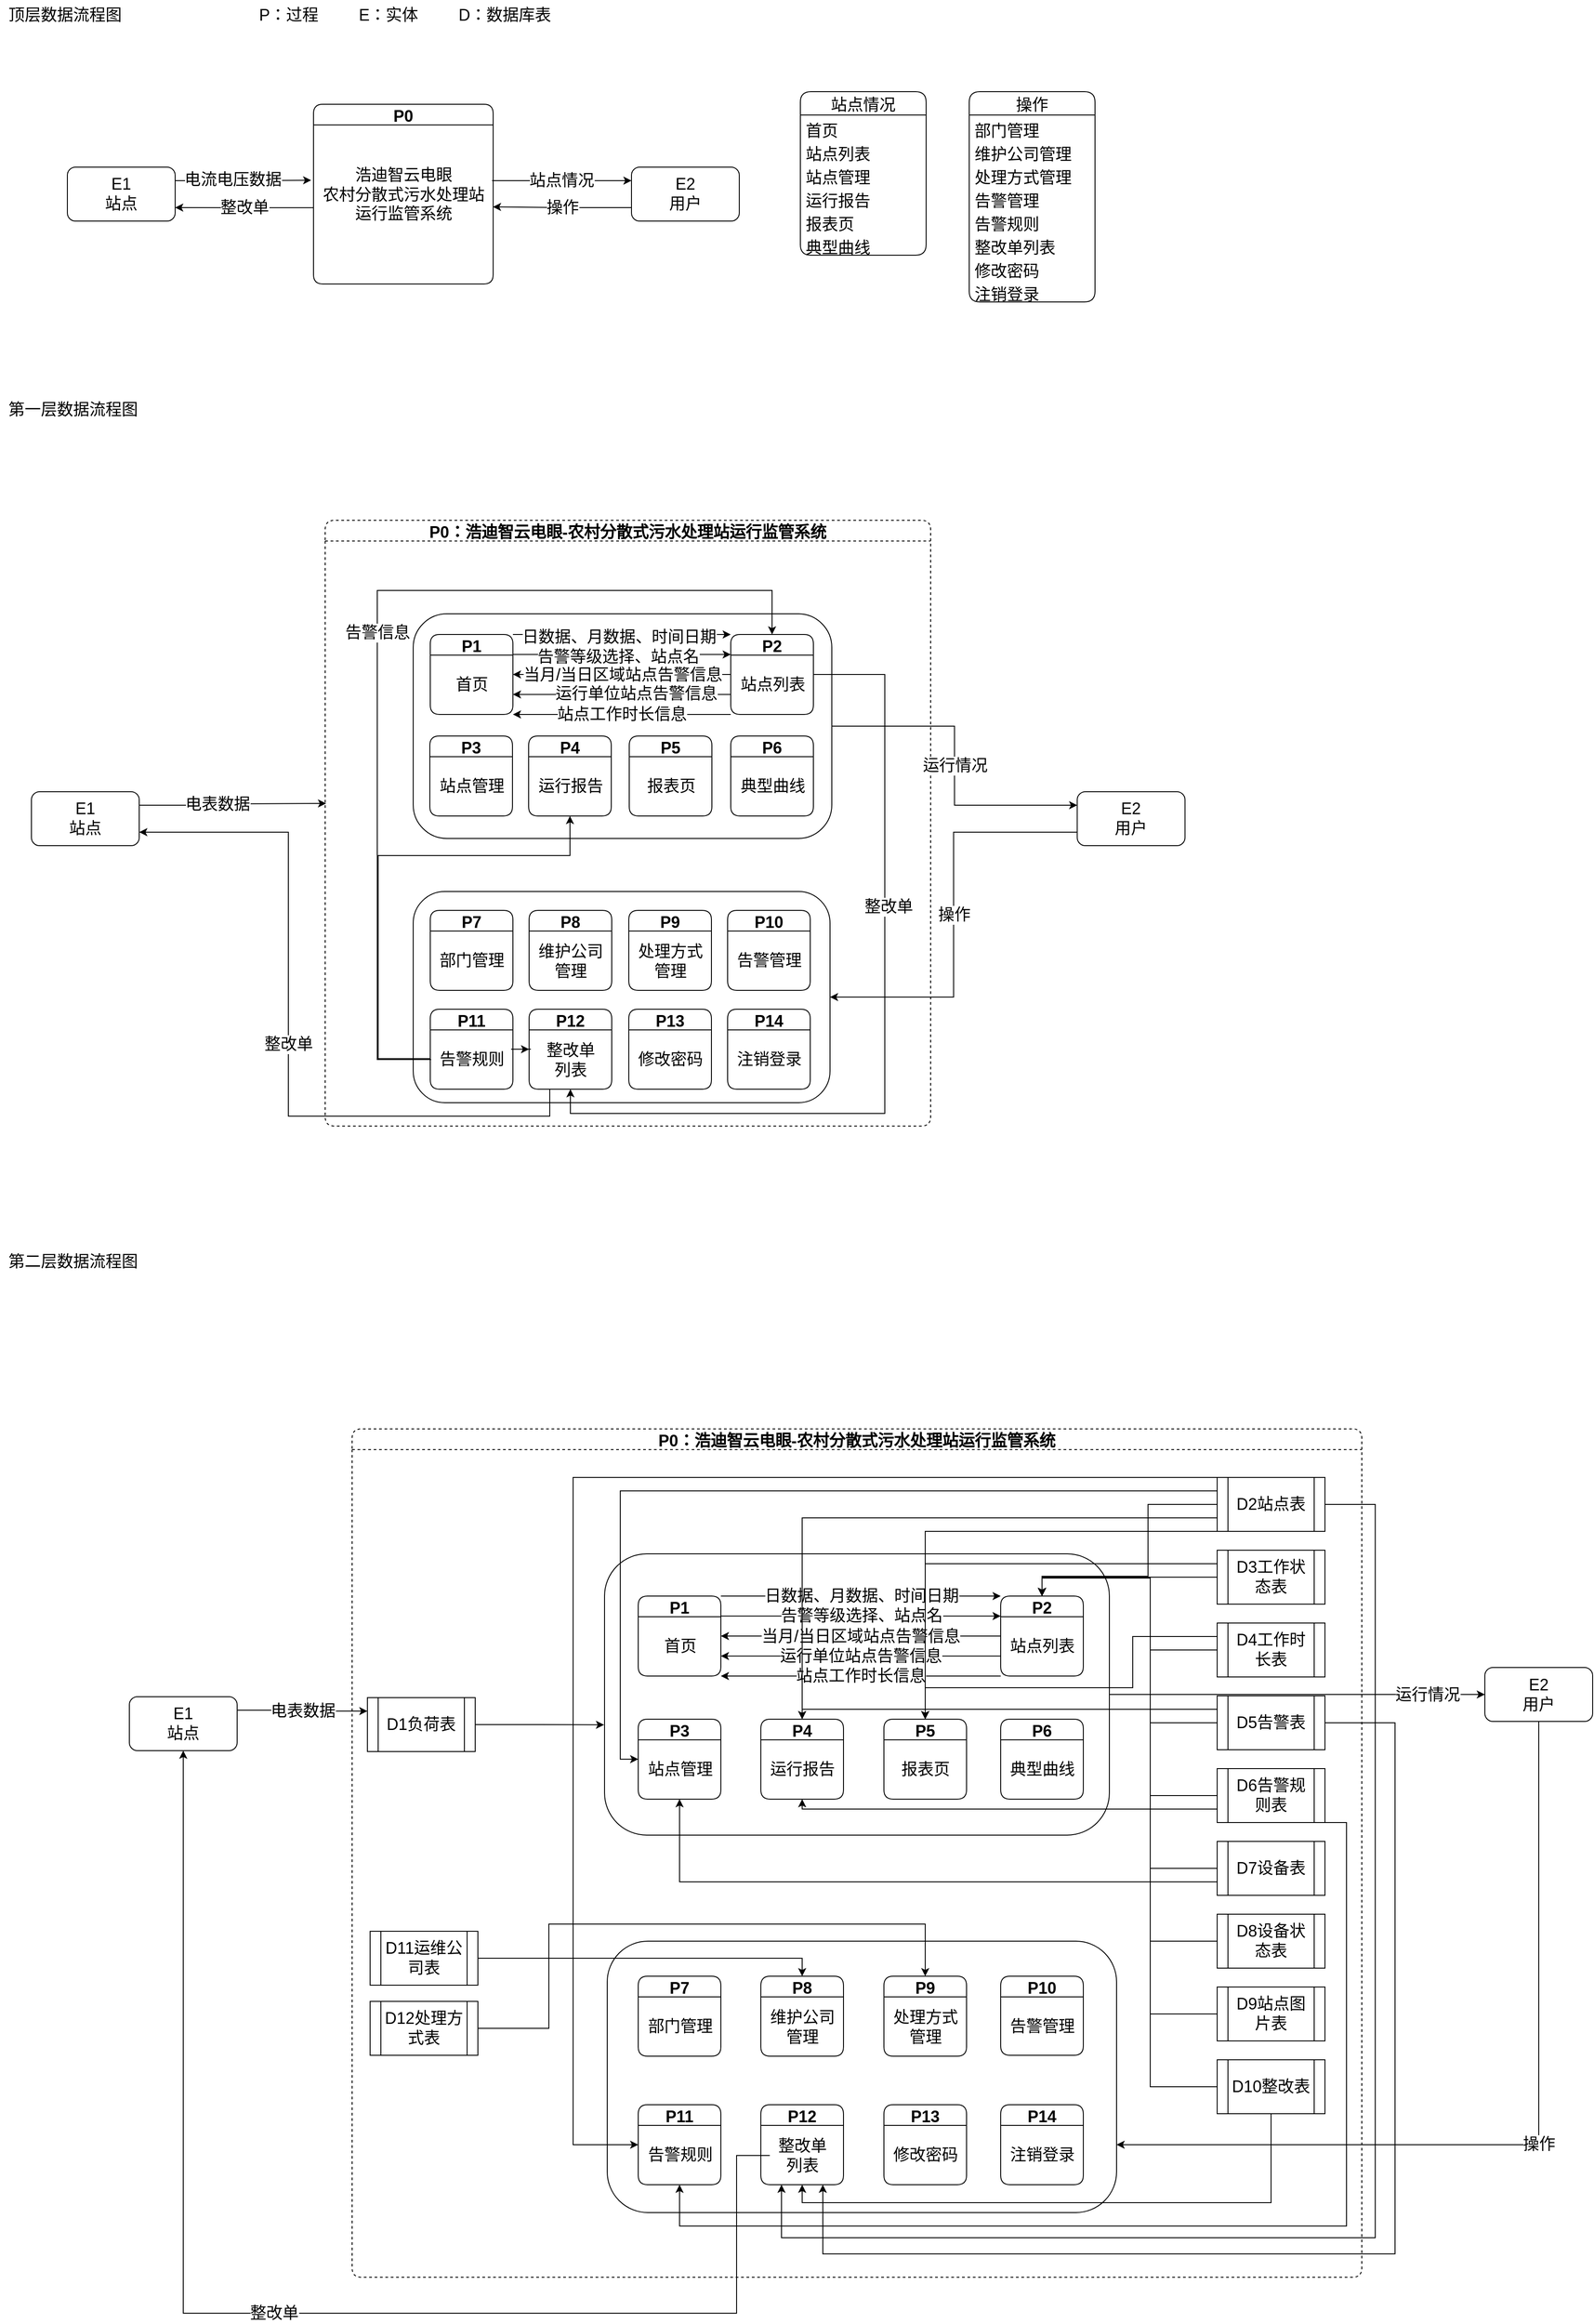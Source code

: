 <mxfile version="20.2.3" type="github">
  <diagram id="C5RBs43oDa-KdzZeNtuy" name="Page-1">
    <mxGraphModel dx="1483" dy="781" grid="0" gridSize="10" guides="1" tooltips="1" connect="1" arrows="1" fold="1" page="1" pageScale="1" pageWidth="2000" pageHeight="5000" math="0" shadow="0">
      <root>
        <mxCell id="WIyWlLk6GJQsqaUBKTNV-0" />
        <mxCell id="WIyWlLk6GJQsqaUBKTNV-1" parent="WIyWlLk6GJQsqaUBKTNV-0" />
        <mxCell id="upHRH9MZS9IvL0bXbEIO-0" value="&lt;font style=&quot;font-size: 18px;&quot;&gt;顶层数据流程图&lt;/font&gt;" style="text;html=1;align=center;verticalAlign=middle;resizable=0;points=[];autosize=1;strokeColor=none;fillColor=none;" parent="WIyWlLk6GJQsqaUBKTNV-1" vertex="1">
          <mxGeometry x="41" y="59" width="144" height="34" as="geometry" />
        </mxCell>
        <mxCell id="upHRH9MZS9IvL0bXbEIO-1" value="P0" style="swimlane;fontSize=18;rounded=1;sketch=0;shadow=0;glass=0;" parent="WIyWlLk6GJQsqaUBKTNV-1" vertex="1">
          <mxGeometry x="390" y="175" width="200" height="200" as="geometry" />
        </mxCell>
        <mxCell id="upHRH9MZS9IvL0bXbEIO-3" value="浩迪智云电眼&lt;br&gt;农村分散式污水处理站&lt;br&gt;运行监管系统" style="text;html=1;align=center;verticalAlign=middle;resizable=0;points=[];autosize=1;strokeColor=none;fillColor=none;fontSize=18;" parent="upHRH9MZS9IvL0bXbEIO-1" vertex="1">
          <mxGeometry x="1" y="62" width="198" height="77" as="geometry" />
        </mxCell>
        <mxCell id="upHRH9MZS9IvL0bXbEIO-11" style="edgeStyle=orthogonalEdgeStyle;rounded=0;orthogonalLoop=1;jettySize=auto;html=1;exitX=1;exitY=0.25;exitDx=0;exitDy=0;entryX=-0.018;entryY=0.293;entryDx=0;entryDy=0;entryPerimeter=0;fontSize=18;" parent="WIyWlLk6GJQsqaUBKTNV-1" source="upHRH9MZS9IvL0bXbEIO-4" target="upHRH9MZS9IvL0bXbEIO-3" edge="1">
          <mxGeometry relative="1" as="geometry" />
        </mxCell>
        <mxCell id="upHRH9MZS9IvL0bXbEIO-15" value="电流电压数据" style="edgeLabel;html=1;align=center;verticalAlign=middle;resizable=0;points=[];fontSize=18;" parent="upHRH9MZS9IvL0bXbEIO-11" vertex="1" connectable="0">
          <mxGeometry x="-0.179" y="1" relative="1" as="geometry">
            <mxPoint x="1" as="offset" />
          </mxGeometry>
        </mxCell>
        <mxCell id="upHRH9MZS9IvL0bXbEIO-4" value="E1&lt;br&gt;站点" style="rounded=1;whiteSpace=wrap;html=1;shadow=0;glass=0;sketch=0;fontSize=18;" parent="WIyWlLk6GJQsqaUBKTNV-1" vertex="1">
          <mxGeometry x="116" y="245" width="120" height="60" as="geometry" />
        </mxCell>
        <mxCell id="upHRH9MZS9IvL0bXbEIO-13" value="操作" style="edgeStyle=orthogonalEdgeStyle;rounded=0;orthogonalLoop=1;jettySize=auto;html=1;exitX=0;exitY=0.75;exitDx=0;exitDy=0;entryX=1.004;entryY=0.678;entryDx=0;entryDy=0;entryPerimeter=0;fontSize=18;" parent="WIyWlLk6GJQsqaUBKTNV-1" source="upHRH9MZS9IvL0bXbEIO-8" target="upHRH9MZS9IvL0bXbEIO-3" edge="1">
          <mxGeometry relative="1" as="geometry" />
        </mxCell>
        <mxCell id="upHRH9MZS9IvL0bXbEIO-8" value="E2&lt;br&gt;用户" style="rounded=1;whiteSpace=wrap;html=1;shadow=0;glass=0;sketch=0;fontSize=18;" parent="WIyWlLk6GJQsqaUBKTNV-1" vertex="1">
          <mxGeometry x="744" y="245" width="120" height="60" as="geometry" />
        </mxCell>
        <mxCell id="upHRH9MZS9IvL0bXbEIO-12" value="站点情况" style="edgeStyle=orthogonalEdgeStyle;rounded=0;orthogonalLoop=1;jettySize=auto;html=1;exitX=0.999;exitY=0.299;exitDx=0;exitDy=0;entryX=0;entryY=0.25;entryDx=0;entryDy=0;fontSize=18;exitPerimeter=0;" parent="WIyWlLk6GJQsqaUBKTNV-1" source="upHRH9MZS9IvL0bXbEIO-3" target="upHRH9MZS9IvL0bXbEIO-8" edge="1">
          <mxGeometry relative="1" as="geometry" />
        </mxCell>
        <mxCell id="upHRH9MZS9IvL0bXbEIO-14" value="整改单" style="edgeStyle=orthogonalEdgeStyle;rounded=0;orthogonalLoop=1;jettySize=auto;html=1;exitX=-0.004;exitY=0.69;exitDx=0;exitDy=0;entryX=1;entryY=0.75;entryDx=0;entryDy=0;fontSize=18;exitPerimeter=0;" parent="WIyWlLk6GJQsqaUBKTNV-1" source="upHRH9MZS9IvL0bXbEIO-3" target="upHRH9MZS9IvL0bXbEIO-4" edge="1">
          <mxGeometry relative="1" as="geometry" />
        </mxCell>
        <mxCell id="upHRH9MZS9IvL0bXbEIO-16" value="站点情况" style="swimlane;fontStyle=0;childLayout=stackLayout;horizontal=1;startSize=26;fillColor=none;horizontalStack=0;resizeParent=1;resizeParentMax=0;resizeLast=0;collapsible=1;marginBottom=0;rounded=1;shadow=0;glass=0;sketch=0;fontSize=18;" parent="WIyWlLk6GJQsqaUBKTNV-1" vertex="1">
          <mxGeometry x="932" y="161" width="140" height="182" as="geometry" />
        </mxCell>
        <mxCell id="upHRH9MZS9IvL0bXbEIO-17" value="首页" style="text;strokeColor=none;fillColor=none;align=left;verticalAlign=top;spacingLeft=4;spacingRight=4;overflow=hidden;rotatable=0;points=[[0,0.5],[1,0.5]];portConstraint=eastwest;rounded=1;shadow=0;glass=0;sketch=0;fontSize=18;" parent="upHRH9MZS9IvL0bXbEIO-16" vertex="1">
          <mxGeometry y="26" width="140" height="26" as="geometry" />
        </mxCell>
        <mxCell id="upHRH9MZS9IvL0bXbEIO-18" value="站点列表" style="text;strokeColor=none;fillColor=none;align=left;verticalAlign=top;spacingLeft=4;spacingRight=4;overflow=hidden;rotatable=0;points=[[0,0.5],[1,0.5]];portConstraint=eastwest;rounded=1;shadow=0;glass=0;sketch=0;fontSize=18;" parent="upHRH9MZS9IvL0bXbEIO-16" vertex="1">
          <mxGeometry y="52" width="140" height="26" as="geometry" />
        </mxCell>
        <mxCell id="upHRH9MZS9IvL0bXbEIO-19" value="站点管理" style="text;strokeColor=none;fillColor=none;align=left;verticalAlign=top;spacingLeft=4;spacingRight=4;overflow=hidden;rotatable=0;points=[[0,0.5],[1,0.5]];portConstraint=eastwest;rounded=1;shadow=0;glass=0;sketch=0;fontSize=18;" parent="upHRH9MZS9IvL0bXbEIO-16" vertex="1">
          <mxGeometry y="78" width="140" height="26" as="geometry" />
        </mxCell>
        <mxCell id="upHRH9MZS9IvL0bXbEIO-24" value="运行报告" style="text;strokeColor=none;fillColor=none;align=left;verticalAlign=top;spacingLeft=4;spacingRight=4;overflow=hidden;rotatable=0;points=[[0,0.5],[1,0.5]];portConstraint=eastwest;rounded=1;shadow=0;glass=0;sketch=0;fontSize=18;" parent="upHRH9MZS9IvL0bXbEIO-16" vertex="1">
          <mxGeometry y="104" width="140" height="26" as="geometry" />
        </mxCell>
        <mxCell id="upHRH9MZS9IvL0bXbEIO-25" value="报表页" style="text;strokeColor=none;fillColor=none;align=left;verticalAlign=top;spacingLeft=4;spacingRight=4;overflow=hidden;rotatable=0;points=[[0,0.5],[1,0.5]];portConstraint=eastwest;rounded=1;shadow=0;glass=0;sketch=0;fontSize=18;" parent="upHRH9MZS9IvL0bXbEIO-16" vertex="1">
          <mxGeometry y="130" width="140" height="26" as="geometry" />
        </mxCell>
        <mxCell id="upHRH9MZS9IvL0bXbEIO-26" value="典型曲线" style="text;strokeColor=none;fillColor=none;align=left;verticalAlign=top;spacingLeft=4;spacingRight=4;overflow=hidden;rotatable=0;points=[[0,0.5],[1,0.5]];portConstraint=eastwest;rounded=1;shadow=0;glass=0;sketch=0;fontSize=18;" parent="upHRH9MZS9IvL0bXbEIO-16" vertex="1">
          <mxGeometry y="156" width="140" height="26" as="geometry" />
        </mxCell>
        <mxCell id="upHRH9MZS9IvL0bXbEIO-20" value="操作" style="swimlane;fontStyle=0;childLayout=stackLayout;horizontal=1;startSize=26;fillColor=none;horizontalStack=0;resizeParent=1;resizeParentMax=0;resizeLast=0;collapsible=1;marginBottom=0;rounded=1;shadow=0;glass=0;sketch=0;fontSize=18;" parent="WIyWlLk6GJQsqaUBKTNV-1" vertex="1">
          <mxGeometry x="1120" y="161" width="140" height="234" as="geometry" />
        </mxCell>
        <mxCell id="upHRH9MZS9IvL0bXbEIO-21" value="部门管理" style="text;strokeColor=none;fillColor=none;align=left;verticalAlign=top;spacingLeft=4;spacingRight=4;overflow=hidden;rotatable=0;points=[[0,0.5],[1,0.5]];portConstraint=eastwest;rounded=1;shadow=0;glass=0;sketch=0;fontSize=18;" parent="upHRH9MZS9IvL0bXbEIO-20" vertex="1">
          <mxGeometry y="26" width="140" height="26" as="geometry" />
        </mxCell>
        <mxCell id="upHRH9MZS9IvL0bXbEIO-22" value="维护公司管理" style="text;strokeColor=none;fillColor=none;align=left;verticalAlign=top;spacingLeft=4;spacingRight=4;overflow=hidden;rotatable=0;points=[[0,0.5],[1,0.5]];portConstraint=eastwest;rounded=1;shadow=0;glass=0;sketch=0;fontSize=18;" parent="upHRH9MZS9IvL0bXbEIO-20" vertex="1">
          <mxGeometry y="52" width="140" height="26" as="geometry" />
        </mxCell>
        <mxCell id="upHRH9MZS9IvL0bXbEIO-27" value="处理方式管理" style="text;strokeColor=none;fillColor=none;align=left;verticalAlign=top;spacingLeft=4;spacingRight=4;overflow=hidden;rotatable=0;points=[[0,0.5],[1,0.5]];portConstraint=eastwest;rounded=1;shadow=0;glass=0;sketch=0;fontSize=18;" parent="upHRH9MZS9IvL0bXbEIO-20" vertex="1">
          <mxGeometry y="78" width="140" height="26" as="geometry" />
        </mxCell>
        <mxCell id="upHRH9MZS9IvL0bXbEIO-23" value="告警管理" style="text;strokeColor=none;fillColor=none;align=left;verticalAlign=top;spacingLeft=4;spacingRight=4;overflow=hidden;rotatable=0;points=[[0,0.5],[1,0.5]];portConstraint=eastwest;rounded=1;shadow=0;glass=0;sketch=0;fontSize=18;" parent="upHRH9MZS9IvL0bXbEIO-20" vertex="1">
          <mxGeometry y="104" width="140" height="26" as="geometry" />
        </mxCell>
        <mxCell id="upHRH9MZS9IvL0bXbEIO-28" value="告警规则" style="text;strokeColor=none;fillColor=none;align=left;verticalAlign=top;spacingLeft=4;spacingRight=4;overflow=hidden;rotatable=0;points=[[0,0.5],[1,0.5]];portConstraint=eastwest;rounded=1;shadow=0;glass=0;sketch=0;fontSize=18;" parent="upHRH9MZS9IvL0bXbEIO-20" vertex="1">
          <mxGeometry y="130" width="140" height="26" as="geometry" />
        </mxCell>
        <mxCell id="upHRH9MZS9IvL0bXbEIO-29" value="整改单列表" style="text;strokeColor=none;fillColor=none;align=left;verticalAlign=top;spacingLeft=4;spacingRight=4;overflow=hidden;rotatable=0;points=[[0,0.5],[1,0.5]];portConstraint=eastwest;rounded=1;shadow=0;glass=0;sketch=0;fontSize=18;" parent="upHRH9MZS9IvL0bXbEIO-20" vertex="1">
          <mxGeometry y="156" width="140" height="26" as="geometry" />
        </mxCell>
        <mxCell id="upHRH9MZS9IvL0bXbEIO-30" value="修改密码" style="text;strokeColor=none;fillColor=none;align=left;verticalAlign=top;spacingLeft=4;spacingRight=4;overflow=hidden;rotatable=0;points=[[0,0.5],[1,0.5]];portConstraint=eastwest;rounded=1;shadow=0;glass=0;sketch=0;fontSize=18;" parent="upHRH9MZS9IvL0bXbEIO-20" vertex="1">
          <mxGeometry y="182" width="140" height="26" as="geometry" />
        </mxCell>
        <mxCell id="upHRH9MZS9IvL0bXbEIO-31" value="注销登录" style="text;strokeColor=none;fillColor=none;align=left;verticalAlign=top;spacingLeft=4;spacingRight=4;overflow=hidden;rotatable=0;points=[[0,0.5],[1,0.5]];portConstraint=eastwest;rounded=1;shadow=0;glass=0;sketch=0;fontSize=18;" parent="upHRH9MZS9IvL0bXbEIO-20" vertex="1">
          <mxGeometry y="208" width="140" height="26" as="geometry" />
        </mxCell>
        <mxCell id="upHRH9MZS9IvL0bXbEIO-32" value="&lt;font style=&quot;font-size: 18px;&quot;&gt;第一层数据流程图&lt;/font&gt;" style="text;html=1;align=center;verticalAlign=middle;resizable=0;points=[];autosize=1;strokeColor=none;fillColor=none;" parent="WIyWlLk6GJQsqaUBKTNV-1" vertex="1">
          <mxGeometry x="41" y="498" width="162" height="34" as="geometry" />
        </mxCell>
        <mxCell id="upHRH9MZS9IvL0bXbEIO-33" value="P0：浩迪智云电眼-农村分散式污水处理站运行监管系统" style="swimlane;fontSize=18;rounded=1;sketch=0;shadow=0;glass=0;dashed=1;startSize=23;" parent="WIyWlLk6GJQsqaUBKTNV-1" vertex="1">
          <mxGeometry x="403" y="638" width="674" height="674" as="geometry" />
        </mxCell>
        <mxCell id="upHRH9MZS9IvL0bXbEIO-116" value="" style="rounded=1;whiteSpace=wrap;html=1;shadow=0;glass=0;sketch=0;fontSize=18;" parent="upHRH9MZS9IvL0bXbEIO-33" vertex="1">
          <mxGeometry x="98" y="104" width="466" height="250" as="geometry" />
        </mxCell>
        <mxCell id="upHRH9MZS9IvL0bXbEIO-104" value="" style="rounded=1;whiteSpace=wrap;html=1;shadow=0;glass=0;sketch=0;fontSize=18;" parent="upHRH9MZS9IvL0bXbEIO-33" vertex="1">
          <mxGeometry x="98" y="413" width="464" height="235" as="geometry" />
        </mxCell>
        <mxCell id="upHRH9MZS9IvL0bXbEIO-121" style="edgeStyle=orthogonalEdgeStyle;rounded=0;orthogonalLoop=1;jettySize=auto;html=1;entryX=0.5;entryY=1;entryDx=0;entryDy=0;fontSize=18;" parent="upHRH9MZS9IvL0bXbEIO-33" source="upHRH9MZS9IvL0bXbEIO-102" target="upHRH9MZS9IvL0bXbEIO-80" edge="1">
          <mxGeometry relative="1" as="geometry">
            <Array as="points">
              <mxPoint x="623" y="172" />
              <mxPoint x="623" y="660" />
              <mxPoint x="273" y="660" />
            </Array>
          </mxGeometry>
        </mxCell>
        <mxCell id="upHRH9MZS9IvL0bXbEIO-122" value="整改单" style="edgeLabel;html=1;align=center;verticalAlign=middle;resizable=0;points=[];fontSize=18;" parent="upHRH9MZS9IvL0bXbEIO-121" vertex="1" connectable="0">
          <mxGeometry x="-0.286" y="4" relative="1" as="geometry">
            <mxPoint as="offset" />
          </mxGeometry>
        </mxCell>
        <mxCell id="L91oc3IeEO6z8pBbCtUs-106" style="edgeStyle=orthogonalEdgeStyle;rounded=0;orthogonalLoop=1;jettySize=auto;html=1;exitX=0;exitY=0.5;exitDx=0;exitDy=0;entryX=1;entryY=0.5;entryDx=0;entryDy=0;fontSize=18;" edge="1" parent="upHRH9MZS9IvL0bXbEIO-33" source="upHRH9MZS9IvL0bXbEIO-102" target="upHRH9MZS9IvL0bXbEIO-92">
          <mxGeometry relative="1" as="geometry" />
        </mxCell>
        <mxCell id="L91oc3IeEO6z8pBbCtUs-111" value="当月/当日区域站点告警信息" style="edgeLabel;html=1;align=center;verticalAlign=middle;resizable=0;points=[];fontSize=18;" vertex="1" connectable="0" parent="L91oc3IeEO6z8pBbCtUs-106">
          <mxGeometry x="-0.271" y="4" relative="1" as="geometry">
            <mxPoint x="-32" y="-4" as="offset" />
          </mxGeometry>
        </mxCell>
        <mxCell id="L91oc3IeEO6z8pBbCtUs-107" style="edgeStyle=orthogonalEdgeStyle;rounded=0;orthogonalLoop=1;jettySize=auto;html=1;exitX=0;exitY=0.75;exitDx=0;exitDy=0;entryX=1;entryY=0.75;entryDx=0;entryDy=0;fontSize=18;" edge="1" parent="upHRH9MZS9IvL0bXbEIO-33" source="upHRH9MZS9IvL0bXbEIO-102" target="upHRH9MZS9IvL0bXbEIO-92">
          <mxGeometry relative="1" as="geometry" />
        </mxCell>
        <mxCell id="L91oc3IeEO6z8pBbCtUs-112" value="运行单位站点告警信息" style="edgeLabel;html=1;align=center;verticalAlign=middle;resizable=0;points=[];fontSize=18;" vertex="1" connectable="0" parent="L91oc3IeEO6z8pBbCtUs-107">
          <mxGeometry x="-0.13" y="-1" relative="1" as="geometry">
            <mxPoint as="offset" />
          </mxGeometry>
        </mxCell>
        <mxCell id="L91oc3IeEO6z8pBbCtUs-108" style="edgeStyle=orthogonalEdgeStyle;rounded=0;orthogonalLoop=1;jettySize=auto;html=1;exitX=0;exitY=1;exitDx=0;exitDy=0;entryX=1;entryY=1;entryDx=0;entryDy=0;fontSize=18;" edge="1" parent="upHRH9MZS9IvL0bXbEIO-33" source="upHRH9MZS9IvL0bXbEIO-102" target="upHRH9MZS9IvL0bXbEIO-92">
          <mxGeometry relative="1" as="geometry">
            <Array as="points">
              <mxPoint x="333" y="216" />
              <mxPoint x="333" y="216" />
            </Array>
          </mxGeometry>
        </mxCell>
        <mxCell id="L91oc3IeEO6z8pBbCtUs-113" value="站点工作时长信息" style="edgeLabel;html=1;align=center;verticalAlign=middle;resizable=0;points=[];fontSize=18;" vertex="1" connectable="0" parent="L91oc3IeEO6z8pBbCtUs-108">
          <mxGeometry x="0.165" y="1" relative="1" as="geometry">
            <mxPoint x="20" y="-1" as="offset" />
          </mxGeometry>
        </mxCell>
        <mxCell id="upHRH9MZS9IvL0bXbEIO-102" value="P2" style="swimlane;rounded=1;shadow=0;glass=0;sketch=0;fontSize=18;startSize=23;" parent="upHRH9MZS9IvL0bXbEIO-33" vertex="1">
          <mxGeometry x="451.5" y="127" width="92" height="89" as="geometry" />
        </mxCell>
        <mxCell id="upHRH9MZS9IvL0bXbEIO-103" value="站点列表" style="text;html=1;align=center;verticalAlign=middle;resizable=0;points=[];autosize=1;strokeColor=none;fillColor=none;fontSize=18;" parent="upHRH9MZS9IvL0bXbEIO-102" vertex="1">
          <mxGeometry x="1" y="39" width="90" height="34" as="geometry" />
        </mxCell>
        <mxCell id="upHRH9MZS9IvL0bXbEIO-100" value="P3" style="swimlane;rounded=1;shadow=0;glass=0;sketch=0;fontSize=18;startSize=23;" parent="upHRH9MZS9IvL0bXbEIO-33" vertex="1">
          <mxGeometry x="116.5" y="240" width="92" height="89" as="geometry" />
        </mxCell>
        <mxCell id="upHRH9MZS9IvL0bXbEIO-101" value="站点管理" style="text;html=1;align=center;verticalAlign=middle;resizable=0;points=[];autosize=1;strokeColor=none;fillColor=none;fontSize=18;" parent="upHRH9MZS9IvL0bXbEIO-100" vertex="1">
          <mxGeometry x="1" y="39" width="90" height="34" as="geometry" />
        </mxCell>
        <mxCell id="upHRH9MZS9IvL0bXbEIO-98" value="P4" style="swimlane;rounded=1;shadow=0;glass=0;sketch=0;fontSize=18;startSize=23;" parent="upHRH9MZS9IvL0bXbEIO-33" vertex="1">
          <mxGeometry x="226.5" y="240" width="92" height="89" as="geometry" />
        </mxCell>
        <mxCell id="upHRH9MZS9IvL0bXbEIO-99" value="运行报告" style="text;html=1;align=center;verticalAlign=middle;resizable=0;points=[];autosize=1;strokeColor=none;fillColor=none;fontSize=18;" parent="upHRH9MZS9IvL0bXbEIO-98" vertex="1">
          <mxGeometry x="1" y="39" width="90" height="34" as="geometry" />
        </mxCell>
        <mxCell id="upHRH9MZS9IvL0bXbEIO-94" value="P6" style="swimlane;rounded=1;shadow=0;glass=0;sketch=0;fontSize=18;" parent="upHRH9MZS9IvL0bXbEIO-33" vertex="1">
          <mxGeometry x="451.5" y="240" width="92" height="89" as="geometry" />
        </mxCell>
        <mxCell id="upHRH9MZS9IvL0bXbEIO-95" value="典型曲线" style="text;html=1;align=center;verticalAlign=middle;resizable=0;points=[];autosize=1;strokeColor=none;fillColor=none;fontSize=18;" parent="upHRH9MZS9IvL0bXbEIO-94" vertex="1">
          <mxGeometry x="1" y="39" width="90" height="34" as="geometry" />
        </mxCell>
        <mxCell id="L91oc3IeEO6z8pBbCtUs-104" style="edgeStyle=orthogonalEdgeStyle;rounded=0;orthogonalLoop=1;jettySize=auto;html=1;exitX=1;exitY=0;exitDx=0;exitDy=0;entryX=0;entryY=0;entryDx=0;entryDy=0;fontSize=18;" edge="1" parent="upHRH9MZS9IvL0bXbEIO-33" source="upHRH9MZS9IvL0bXbEIO-92" target="upHRH9MZS9IvL0bXbEIO-102">
          <mxGeometry relative="1" as="geometry">
            <Array as="points">
              <mxPoint x="327" y="127" />
              <mxPoint x="327" y="127" />
            </Array>
          </mxGeometry>
        </mxCell>
        <mxCell id="L91oc3IeEO6z8pBbCtUs-109" value="日数据、月数据、时间日期" style="edgeLabel;html=1;align=center;verticalAlign=middle;resizable=0;points=[];fontSize=18;" vertex="1" connectable="0" parent="L91oc3IeEO6z8pBbCtUs-104">
          <mxGeometry x="0.118" y="-3" relative="1" as="geometry">
            <mxPoint x="-18" as="offset" />
          </mxGeometry>
        </mxCell>
        <mxCell id="L91oc3IeEO6z8pBbCtUs-105" style="edgeStyle=orthogonalEdgeStyle;rounded=0;orthogonalLoop=1;jettySize=auto;html=1;exitX=1;exitY=0.25;exitDx=0;exitDy=0;entryX=0;entryY=0.25;entryDx=0;entryDy=0;fontSize=18;" edge="1" parent="upHRH9MZS9IvL0bXbEIO-33" source="upHRH9MZS9IvL0bXbEIO-92" target="upHRH9MZS9IvL0bXbEIO-102">
          <mxGeometry relative="1" as="geometry" />
        </mxCell>
        <mxCell id="L91oc3IeEO6z8pBbCtUs-110" value="告警等级选择、站点名" style="edgeLabel;html=1;align=center;verticalAlign=middle;resizable=0;points=[];fontSize=18;" vertex="1" connectable="0" parent="L91oc3IeEO6z8pBbCtUs-105">
          <mxGeometry x="-0.318" y="-2" relative="1" as="geometry">
            <mxPoint x="34" as="offset" />
          </mxGeometry>
        </mxCell>
        <mxCell id="upHRH9MZS9IvL0bXbEIO-92" value="P1" style="swimlane;rounded=1;shadow=0;glass=0;sketch=0;fontSize=18;" parent="upHRH9MZS9IvL0bXbEIO-33" vertex="1">
          <mxGeometry x="117" y="127" width="92" height="89" as="geometry" />
        </mxCell>
        <mxCell id="upHRH9MZS9IvL0bXbEIO-93" value="首页" style="text;html=1;align=center;verticalAlign=middle;resizable=0;points=[];autosize=1;strokeColor=none;fillColor=none;fontSize=18;" parent="upHRH9MZS9IvL0bXbEIO-92" vertex="1">
          <mxGeometry x="19" y="39" width="54" height="34" as="geometry" />
        </mxCell>
        <mxCell id="upHRH9MZS9IvL0bXbEIO-90" value="P7" style="swimlane;rounded=1;shadow=0;glass=0;sketch=0;fontSize=18;" parent="upHRH9MZS9IvL0bXbEIO-33" vertex="1">
          <mxGeometry x="117" y="434" width="92" height="89" as="geometry" />
        </mxCell>
        <mxCell id="upHRH9MZS9IvL0bXbEIO-91" value="部门管理" style="text;html=1;align=center;verticalAlign=middle;resizable=0;points=[];autosize=1;strokeColor=none;fillColor=none;fontSize=18;" parent="upHRH9MZS9IvL0bXbEIO-90" vertex="1">
          <mxGeometry x="1" y="39" width="90" height="34" as="geometry" />
        </mxCell>
        <mxCell id="upHRH9MZS9IvL0bXbEIO-88" value="P8" style="swimlane;rounded=1;shadow=0;glass=0;sketch=0;fontSize=18;startSize=23;" parent="upHRH9MZS9IvL0bXbEIO-33" vertex="1">
          <mxGeometry x="227" y="434" width="92" height="89" as="geometry" />
        </mxCell>
        <mxCell id="upHRH9MZS9IvL0bXbEIO-89" value="维护公司&lt;br&gt;管理" style="text;html=1;align=center;verticalAlign=middle;resizable=0;points=[];autosize=1;strokeColor=none;fillColor=none;fontSize=18;" parent="upHRH9MZS9IvL0bXbEIO-88" vertex="1">
          <mxGeometry x="1" y="29" width="90" height="55" as="geometry" />
        </mxCell>
        <mxCell id="upHRH9MZS9IvL0bXbEIO-86" value="P9" style="swimlane;rounded=1;shadow=0;glass=0;sketch=0;fontSize=18;startSize=23;" parent="upHRH9MZS9IvL0bXbEIO-33" vertex="1">
          <mxGeometry x="338" y="434" width="92" height="89" as="geometry" />
        </mxCell>
        <mxCell id="upHRH9MZS9IvL0bXbEIO-87" value="处理方式&lt;br&gt;管理" style="text;html=1;align=center;verticalAlign=middle;resizable=0;points=[];autosize=1;strokeColor=none;fillColor=none;fontSize=18;" parent="upHRH9MZS9IvL0bXbEIO-86" vertex="1">
          <mxGeometry x="1" y="29" width="90" height="55" as="geometry" />
        </mxCell>
        <mxCell id="upHRH9MZS9IvL0bXbEIO-84" value="P10" style="swimlane;rounded=1;shadow=0;glass=0;sketch=0;fontSize=18;" parent="upHRH9MZS9IvL0bXbEIO-33" vertex="1">
          <mxGeometry x="448" y="434" width="92" height="89" as="geometry" />
        </mxCell>
        <mxCell id="upHRH9MZS9IvL0bXbEIO-85" value="告警管理" style="text;html=1;align=center;verticalAlign=middle;resizable=0;points=[];autosize=1;strokeColor=none;fillColor=none;fontSize=18;" parent="upHRH9MZS9IvL0bXbEIO-84" vertex="1">
          <mxGeometry x="1" y="39" width="90" height="34" as="geometry" />
        </mxCell>
        <mxCell id="L91oc3IeEO6z8pBbCtUs-1" style="edgeStyle=orthogonalEdgeStyle;rounded=0;orthogonalLoop=1;jettySize=auto;html=1;entryX=0.5;entryY=1;entryDx=0;entryDy=0;fontSize=18;" edge="1" parent="upHRH9MZS9IvL0bXbEIO-33" source="upHRH9MZS9IvL0bXbEIO-82" target="upHRH9MZS9IvL0bXbEIO-98">
          <mxGeometry relative="1" as="geometry">
            <Array as="points">
              <mxPoint x="59" y="599" />
              <mxPoint x="59" y="373" />
              <mxPoint x="273" y="373" />
            </Array>
          </mxGeometry>
        </mxCell>
        <mxCell id="L91oc3IeEO6z8pBbCtUs-5" style="edgeStyle=orthogonalEdgeStyle;rounded=0;orthogonalLoop=1;jettySize=auto;html=1;entryX=0;entryY=0.5;entryDx=0;entryDy=0;fontSize=18;" edge="1" parent="upHRH9MZS9IvL0bXbEIO-33" source="upHRH9MZS9IvL0bXbEIO-82" target="upHRH9MZS9IvL0bXbEIO-80">
          <mxGeometry relative="1" as="geometry" />
        </mxCell>
        <mxCell id="upHRH9MZS9IvL0bXbEIO-82" value="P11" style="swimlane;rounded=1;shadow=0;glass=0;sketch=0;fontSize=18;" parent="upHRH9MZS9IvL0bXbEIO-33" vertex="1">
          <mxGeometry x="117" y="544" width="92" height="89" as="geometry" />
        </mxCell>
        <mxCell id="upHRH9MZS9IvL0bXbEIO-83" value="告警规则" style="text;html=1;align=center;verticalAlign=middle;resizable=0;points=[];autosize=1;strokeColor=none;fillColor=none;fontSize=18;" parent="upHRH9MZS9IvL0bXbEIO-82" vertex="1">
          <mxGeometry x="1" y="39" width="90" height="34" as="geometry" />
        </mxCell>
        <mxCell id="upHRH9MZS9IvL0bXbEIO-80" value="P12" style="swimlane;rounded=1;shadow=0;glass=0;sketch=0;fontSize=18;" parent="upHRH9MZS9IvL0bXbEIO-33" vertex="1">
          <mxGeometry x="227" y="544" width="92" height="89" as="geometry" />
        </mxCell>
        <mxCell id="upHRH9MZS9IvL0bXbEIO-81" value="整改单&lt;br&gt;列表" style="text;html=1;align=center;verticalAlign=middle;resizable=0;points=[];autosize=1;strokeColor=none;fillColor=none;fontSize=18;" parent="upHRH9MZS9IvL0bXbEIO-80" vertex="1">
          <mxGeometry x="10" y="29" width="72" height="55" as="geometry" />
        </mxCell>
        <mxCell id="upHRH9MZS9IvL0bXbEIO-76" value="P14" style="swimlane;rounded=1;shadow=0;glass=0;sketch=0;fontSize=18;startSize=23;" parent="upHRH9MZS9IvL0bXbEIO-33" vertex="1">
          <mxGeometry x="448" y="544" width="92" height="89" as="geometry" />
        </mxCell>
        <mxCell id="upHRH9MZS9IvL0bXbEIO-77" value="注销登录" style="text;html=1;align=center;verticalAlign=middle;resizable=0;points=[];autosize=1;strokeColor=none;fillColor=none;fontSize=18;" parent="upHRH9MZS9IvL0bXbEIO-76" vertex="1">
          <mxGeometry x="1" y="39" width="90" height="34" as="geometry" />
        </mxCell>
        <mxCell id="upHRH9MZS9IvL0bXbEIO-78" value="P13" style="swimlane;rounded=1;shadow=0;glass=0;sketch=0;fontSize=18;" parent="upHRH9MZS9IvL0bXbEIO-33" vertex="1">
          <mxGeometry x="338" y="544" width="92" height="89" as="geometry" />
        </mxCell>
        <mxCell id="upHRH9MZS9IvL0bXbEIO-79" value="修改密码" style="text;html=1;align=center;verticalAlign=middle;resizable=0;points=[];autosize=1;strokeColor=none;fillColor=none;fontSize=18;" parent="upHRH9MZS9IvL0bXbEIO-78" vertex="1">
          <mxGeometry x="1" y="39" width="90" height="34" as="geometry" />
        </mxCell>
        <mxCell id="upHRH9MZS9IvL0bXbEIO-96" value="P5" style="swimlane;rounded=1;shadow=0;glass=0;sketch=0;fontSize=18;startSize=23;" parent="upHRH9MZS9IvL0bXbEIO-33" vertex="1">
          <mxGeometry x="338.5" y="240" width="92" height="89" as="geometry" />
        </mxCell>
        <mxCell id="upHRH9MZS9IvL0bXbEIO-97" value="报表页" style="text;html=1;align=center;verticalAlign=middle;resizable=0;points=[];autosize=1;strokeColor=none;fillColor=none;fontSize=18;" parent="upHRH9MZS9IvL0bXbEIO-96" vertex="1">
          <mxGeometry x="10" y="39" width="72" height="34" as="geometry" />
        </mxCell>
        <mxCell id="L91oc3IeEO6z8pBbCtUs-0" value="&lt;font style=&quot;font-size: 18px;&quot;&gt;告警信息&lt;/font&gt;" style="edgeStyle=orthogonalEdgeStyle;rounded=0;orthogonalLoop=1;jettySize=auto;html=1;entryX=0.5;entryY=0;entryDx=0;entryDy=0;" edge="1" parent="upHRH9MZS9IvL0bXbEIO-33" source="upHRH9MZS9IvL0bXbEIO-83" target="upHRH9MZS9IvL0bXbEIO-102">
          <mxGeometry relative="1" as="geometry">
            <Array as="points">
              <mxPoint x="58" y="600" />
              <mxPoint x="58" y="78" />
              <mxPoint x="498" y="78" />
            </Array>
          </mxGeometry>
        </mxCell>
        <mxCell id="upHRH9MZS9IvL0bXbEIO-35" style="edgeStyle=orthogonalEdgeStyle;rounded=0;orthogonalLoop=1;jettySize=auto;html=1;exitX=1;exitY=0.25;exitDx=0;exitDy=0;fontSize=18;" parent="WIyWlLk6GJQsqaUBKTNV-1" source="upHRH9MZS9IvL0bXbEIO-37" edge="1">
          <mxGeometry relative="1" as="geometry">
            <mxPoint x="404" y="953" as="targetPoint" />
          </mxGeometry>
        </mxCell>
        <mxCell id="upHRH9MZS9IvL0bXbEIO-36" value="电表数据" style="edgeLabel;html=1;align=center;verticalAlign=middle;resizable=0;points=[];fontSize=18;" parent="upHRH9MZS9IvL0bXbEIO-35" vertex="1" connectable="0">
          <mxGeometry x="-0.179" y="1" relative="1" as="geometry">
            <mxPoint x="1" as="offset" />
          </mxGeometry>
        </mxCell>
        <mxCell id="upHRH9MZS9IvL0bXbEIO-37" value="E1&lt;br&gt;站点" style="rounded=1;whiteSpace=wrap;html=1;shadow=0;glass=0;sketch=0;fontSize=18;" parent="WIyWlLk6GJQsqaUBKTNV-1" vertex="1">
          <mxGeometry x="76" y="940" width="120" height="60" as="geometry" />
        </mxCell>
        <mxCell id="upHRH9MZS9IvL0bXbEIO-38" value="操作" style="edgeStyle=orthogonalEdgeStyle;rounded=0;orthogonalLoop=1;jettySize=auto;html=1;exitX=0;exitY=0.75;exitDx=0;exitDy=0;entryX=1;entryY=0.5;entryDx=0;entryDy=0;fontSize=18;" parent="WIyWlLk6GJQsqaUBKTNV-1" source="upHRH9MZS9IvL0bXbEIO-39" target="upHRH9MZS9IvL0bXbEIO-104" edge="1">
          <mxGeometry relative="1" as="geometry">
            <mxPoint x="1085.992" y="984.206" as="targetPoint" />
          </mxGeometry>
        </mxCell>
        <mxCell id="upHRH9MZS9IvL0bXbEIO-39" value="E2&lt;br&gt;用户" style="rounded=1;whiteSpace=wrap;html=1;shadow=0;glass=0;sketch=0;fontSize=18;" parent="WIyWlLk6GJQsqaUBKTNV-1" vertex="1">
          <mxGeometry x="1240.2" y="940" width="120" height="60" as="geometry" />
        </mxCell>
        <mxCell id="upHRH9MZS9IvL0bXbEIO-41" value="整改单" style="edgeStyle=orthogonalEdgeStyle;rounded=0;orthogonalLoop=1;jettySize=auto;html=1;entryX=1;entryY=0.75;entryDx=0;entryDy=0;fontSize=18;exitX=0.25;exitY=1;exitDx=0;exitDy=0;" parent="WIyWlLk6GJQsqaUBKTNV-1" source="upHRH9MZS9IvL0bXbEIO-80" target="upHRH9MZS9IvL0bXbEIO-37" edge="1">
          <mxGeometry relative="1" as="geometry">
            <mxPoint x="400" y="985" as="sourcePoint" />
            <Array as="points">
              <mxPoint x="653" y="1301" />
              <mxPoint x="362" y="1301" />
              <mxPoint x="362" y="985" />
            </Array>
          </mxGeometry>
        </mxCell>
        <mxCell id="upHRH9MZS9IvL0bXbEIO-117" value="运行情况" style="edgeStyle=orthogonalEdgeStyle;rounded=0;orthogonalLoop=1;jettySize=auto;html=1;entryX=0;entryY=0.25;entryDx=0;entryDy=0;fontSize=18;" parent="WIyWlLk6GJQsqaUBKTNV-1" source="upHRH9MZS9IvL0bXbEIO-116" target="upHRH9MZS9IvL0bXbEIO-39" edge="1">
          <mxGeometry relative="1" as="geometry" />
        </mxCell>
        <mxCell id="L91oc3IeEO6z8pBbCtUs-6" value="&lt;font style=&quot;font-size: 18px;&quot;&gt;第二层数据流程图&lt;/font&gt;" style="text;html=1;align=center;verticalAlign=middle;resizable=0;points=[];autosize=1;strokeColor=none;fillColor=none;" vertex="1" parent="WIyWlLk6GJQsqaUBKTNV-1">
          <mxGeometry x="41" y="1446" width="162" height="34" as="geometry" />
        </mxCell>
        <mxCell id="L91oc3IeEO6z8pBbCtUs-7" value="P0：浩迪智云电眼-农村分散式污水处理站运行监管系统" style="swimlane;fontSize=18;rounded=1;sketch=0;shadow=0;glass=0;dashed=1;startSize=23;" vertex="1" parent="WIyWlLk6GJQsqaUBKTNV-1">
          <mxGeometry x="433" y="1649" width="1124" height="944" as="geometry" />
        </mxCell>
        <mxCell id="L91oc3IeEO6z8pBbCtUs-8" value="" style="rounded=1;whiteSpace=wrap;html=1;shadow=0;glass=0;sketch=0;fontSize=18;" vertex="1" parent="L91oc3IeEO6z8pBbCtUs-7">
          <mxGeometry x="281" y="139" width="562" height="313" as="geometry" />
        </mxCell>
        <mxCell id="L91oc3IeEO6z8pBbCtUs-9" value="" style="rounded=1;whiteSpace=wrap;html=1;shadow=0;glass=0;sketch=0;fontSize=18;" vertex="1" parent="L91oc3IeEO6z8pBbCtUs-7">
          <mxGeometry x="284" y="570" width="567" height="302" as="geometry" />
        </mxCell>
        <mxCell id="L91oc3IeEO6z8pBbCtUs-100" value="当月/当日区域站点告警信息" style="edgeStyle=orthogonalEdgeStyle;rounded=0;orthogonalLoop=1;jettySize=auto;html=1;exitX=0;exitY=0.5;exitDx=0;exitDy=0;entryX=1;entryY=0.5;entryDx=0;entryDy=0;fontSize=18;" edge="1" parent="L91oc3IeEO6z8pBbCtUs-7" source="L91oc3IeEO6z8pBbCtUs-14" target="L91oc3IeEO6z8pBbCtUs-25">
          <mxGeometry relative="1" as="geometry" />
        </mxCell>
        <mxCell id="L91oc3IeEO6z8pBbCtUs-101" value="运行单位站点告警信息" style="edgeStyle=orthogonalEdgeStyle;rounded=0;orthogonalLoop=1;jettySize=auto;html=1;exitX=0;exitY=0.75;exitDx=0;exitDy=0;entryX=1;entryY=0.75;entryDx=0;entryDy=0;fontSize=18;" edge="1" parent="L91oc3IeEO6z8pBbCtUs-7" source="L91oc3IeEO6z8pBbCtUs-14" target="L91oc3IeEO6z8pBbCtUs-25">
          <mxGeometry relative="1" as="geometry" />
        </mxCell>
        <mxCell id="L91oc3IeEO6z8pBbCtUs-102" value="站点工作时长信息" style="edgeStyle=orthogonalEdgeStyle;rounded=0;orthogonalLoop=1;jettySize=auto;html=1;exitX=0;exitY=1;exitDx=0;exitDy=0;entryX=1;entryY=1;entryDx=0;entryDy=0;fontSize=18;" edge="1" parent="L91oc3IeEO6z8pBbCtUs-7" source="L91oc3IeEO6z8pBbCtUs-14" target="L91oc3IeEO6z8pBbCtUs-25">
          <mxGeometry relative="1" as="geometry">
            <Array as="points">
              <mxPoint x="559" y="275" />
              <mxPoint x="559" y="275" />
            </Array>
          </mxGeometry>
        </mxCell>
        <mxCell id="L91oc3IeEO6z8pBbCtUs-14" value="P2" style="swimlane;rounded=1;shadow=0;glass=0;sketch=0;fontSize=18;startSize=23;" vertex="1" parent="L91oc3IeEO6z8pBbCtUs-7">
          <mxGeometry x="722" y="186" width="92" height="89" as="geometry" />
        </mxCell>
        <mxCell id="L91oc3IeEO6z8pBbCtUs-15" value="站点列表" style="text;html=1;align=center;verticalAlign=middle;resizable=0;points=[];autosize=1;strokeColor=none;fillColor=none;fontSize=18;" vertex="1" parent="L91oc3IeEO6z8pBbCtUs-14">
          <mxGeometry x="1" y="39" width="90" height="34" as="geometry" />
        </mxCell>
        <mxCell id="L91oc3IeEO6z8pBbCtUs-16" value="P3" style="swimlane;rounded=1;shadow=0;glass=0;sketch=0;fontSize=18;startSize=23;" vertex="1" parent="L91oc3IeEO6z8pBbCtUs-7">
          <mxGeometry x="318.5" y="323" width="92" height="89" as="geometry" />
        </mxCell>
        <mxCell id="L91oc3IeEO6z8pBbCtUs-17" value="站点管理" style="text;html=1;align=center;verticalAlign=middle;resizable=0;points=[];autosize=1;strokeColor=none;fillColor=none;fontSize=18;" vertex="1" parent="L91oc3IeEO6z8pBbCtUs-16">
          <mxGeometry x="1" y="39" width="90" height="34" as="geometry" />
        </mxCell>
        <mxCell id="L91oc3IeEO6z8pBbCtUs-18" value="P4" style="swimlane;rounded=1;shadow=0;glass=0;sketch=0;fontSize=18;startSize=23;" vertex="1" parent="L91oc3IeEO6z8pBbCtUs-7">
          <mxGeometry x="455" y="323" width="92" height="89" as="geometry" />
        </mxCell>
        <mxCell id="L91oc3IeEO6z8pBbCtUs-19" value="运行报告" style="text;html=1;align=center;verticalAlign=middle;resizable=0;points=[];autosize=1;strokeColor=none;fillColor=none;fontSize=18;" vertex="1" parent="L91oc3IeEO6z8pBbCtUs-18">
          <mxGeometry x="1" y="39" width="90" height="34" as="geometry" />
        </mxCell>
        <mxCell id="L91oc3IeEO6z8pBbCtUs-20" value="P6" style="swimlane;rounded=1;shadow=0;glass=0;sketch=0;fontSize=18;" vertex="1" parent="L91oc3IeEO6z8pBbCtUs-7">
          <mxGeometry x="722" y="323" width="92" height="89" as="geometry" />
        </mxCell>
        <mxCell id="L91oc3IeEO6z8pBbCtUs-21" value="典型曲线" style="text;html=1;align=center;verticalAlign=middle;resizable=0;points=[];autosize=1;strokeColor=none;fillColor=none;fontSize=18;" vertex="1" parent="L91oc3IeEO6z8pBbCtUs-20">
          <mxGeometry x="1" y="39" width="90" height="34" as="geometry" />
        </mxCell>
        <mxCell id="L91oc3IeEO6z8pBbCtUs-98" value="日数据、月数据、时间日期" style="edgeStyle=orthogonalEdgeStyle;rounded=0;orthogonalLoop=1;jettySize=auto;html=1;exitX=1;exitY=0;exitDx=0;exitDy=0;entryX=0;entryY=0;entryDx=0;entryDy=0;fontSize=18;" edge="1" parent="L91oc3IeEO6z8pBbCtUs-7" source="L91oc3IeEO6z8pBbCtUs-25" target="L91oc3IeEO6z8pBbCtUs-14">
          <mxGeometry relative="1" as="geometry">
            <Array as="points">
              <mxPoint x="567" y="186" />
              <mxPoint x="567" y="186" />
            </Array>
          </mxGeometry>
        </mxCell>
        <mxCell id="L91oc3IeEO6z8pBbCtUs-99" value="告警等级选择、站点名" style="edgeStyle=orthogonalEdgeStyle;rounded=0;orthogonalLoop=1;jettySize=auto;html=1;exitX=1;exitY=0.25;exitDx=0;exitDy=0;entryX=0;entryY=0.25;entryDx=0;entryDy=0;fontSize=18;" edge="1" parent="L91oc3IeEO6z8pBbCtUs-7" source="L91oc3IeEO6z8pBbCtUs-25" target="L91oc3IeEO6z8pBbCtUs-14">
          <mxGeometry relative="1" as="geometry" />
        </mxCell>
        <mxCell id="L91oc3IeEO6z8pBbCtUs-25" value="P1" style="swimlane;rounded=1;shadow=0;glass=0;sketch=0;fontSize=18;" vertex="1" parent="L91oc3IeEO6z8pBbCtUs-7">
          <mxGeometry x="318.5" y="186" width="92" height="89" as="geometry" />
        </mxCell>
        <mxCell id="L91oc3IeEO6z8pBbCtUs-26" value="首页" style="text;html=1;align=center;verticalAlign=middle;resizable=0;points=[];autosize=1;strokeColor=none;fillColor=none;fontSize=18;" vertex="1" parent="L91oc3IeEO6z8pBbCtUs-25">
          <mxGeometry x="19" y="39" width="54" height="34" as="geometry" />
        </mxCell>
        <mxCell id="L91oc3IeEO6z8pBbCtUs-27" value="P7" style="swimlane;rounded=1;shadow=0;glass=0;sketch=0;fontSize=18;" vertex="1" parent="L91oc3IeEO6z8pBbCtUs-7">
          <mxGeometry x="318.5" y="609" width="92" height="89" as="geometry" />
        </mxCell>
        <mxCell id="L91oc3IeEO6z8pBbCtUs-28" value="部门管理" style="text;html=1;align=center;verticalAlign=middle;resizable=0;points=[];autosize=1;strokeColor=none;fillColor=none;fontSize=18;" vertex="1" parent="L91oc3IeEO6z8pBbCtUs-27">
          <mxGeometry x="1" y="39" width="90" height="34" as="geometry" />
        </mxCell>
        <mxCell id="L91oc3IeEO6z8pBbCtUs-29" value="P8" style="swimlane;rounded=1;shadow=0;glass=0;sketch=0;fontSize=18;startSize=23;" vertex="1" parent="L91oc3IeEO6z8pBbCtUs-7">
          <mxGeometry x="455" y="609" width="92" height="89" as="geometry" />
        </mxCell>
        <mxCell id="L91oc3IeEO6z8pBbCtUs-30" value="维护公司&lt;br&gt;管理" style="text;html=1;align=center;verticalAlign=middle;resizable=0;points=[];autosize=1;strokeColor=none;fillColor=none;fontSize=18;" vertex="1" parent="L91oc3IeEO6z8pBbCtUs-29">
          <mxGeometry x="1" y="29" width="90" height="55" as="geometry" />
        </mxCell>
        <mxCell id="L91oc3IeEO6z8pBbCtUs-33" value="P10" style="swimlane;rounded=1;shadow=0;glass=0;sketch=0;fontSize=18;" vertex="1" parent="L91oc3IeEO6z8pBbCtUs-7">
          <mxGeometry x="722" y="609" width="92" height="88" as="geometry" />
        </mxCell>
        <mxCell id="L91oc3IeEO6z8pBbCtUs-34" value="告警管理" style="text;html=1;align=center;verticalAlign=middle;resizable=0;points=[];autosize=1;strokeColor=none;fillColor=none;fontSize=18;" vertex="1" parent="L91oc3IeEO6z8pBbCtUs-33">
          <mxGeometry x="1" y="39" width="90" height="34" as="geometry" />
        </mxCell>
        <mxCell id="L91oc3IeEO6z8pBbCtUs-37" value="P11" style="swimlane;rounded=1;shadow=0;glass=0;sketch=0;fontSize=18;" vertex="1" parent="L91oc3IeEO6z8pBbCtUs-7">
          <mxGeometry x="318.5" y="752" width="92" height="89" as="geometry" />
        </mxCell>
        <mxCell id="L91oc3IeEO6z8pBbCtUs-38" value="告警规则" style="text;html=1;align=center;verticalAlign=middle;resizable=0;points=[];autosize=1;strokeColor=none;fillColor=none;fontSize=18;" vertex="1" parent="L91oc3IeEO6z8pBbCtUs-37">
          <mxGeometry x="1" y="39" width="90" height="34" as="geometry" />
        </mxCell>
        <mxCell id="L91oc3IeEO6z8pBbCtUs-39" value="P12" style="swimlane;rounded=1;shadow=0;glass=0;sketch=0;fontSize=18;" vertex="1" parent="L91oc3IeEO6z8pBbCtUs-7">
          <mxGeometry x="455" y="752" width="92" height="89" as="geometry" />
        </mxCell>
        <mxCell id="L91oc3IeEO6z8pBbCtUs-40" value="整改单&lt;br&gt;列表" style="text;html=1;align=center;verticalAlign=middle;resizable=0;points=[];autosize=1;strokeColor=none;fillColor=none;fontSize=18;" vertex="1" parent="L91oc3IeEO6z8pBbCtUs-39">
          <mxGeometry x="10" y="29" width="72" height="55" as="geometry" />
        </mxCell>
        <mxCell id="L91oc3IeEO6z8pBbCtUs-41" value="P14" style="swimlane;rounded=1;shadow=0;glass=0;sketch=0;fontSize=18;startSize=23;" vertex="1" parent="L91oc3IeEO6z8pBbCtUs-7">
          <mxGeometry x="722" y="752" width="92" height="89" as="geometry" />
        </mxCell>
        <mxCell id="L91oc3IeEO6z8pBbCtUs-42" value="注销登录" style="text;html=1;align=center;verticalAlign=middle;resizable=0;points=[];autosize=1;strokeColor=none;fillColor=none;fontSize=18;" vertex="1" parent="L91oc3IeEO6z8pBbCtUs-41">
          <mxGeometry x="1" y="39" width="90" height="34" as="geometry" />
        </mxCell>
        <mxCell id="L91oc3IeEO6z8pBbCtUs-43" value="P13" style="swimlane;rounded=1;shadow=0;glass=0;sketch=0;fontSize=18;" vertex="1" parent="L91oc3IeEO6z8pBbCtUs-7">
          <mxGeometry x="592" y="752" width="92" height="89" as="geometry" />
        </mxCell>
        <mxCell id="L91oc3IeEO6z8pBbCtUs-44" value="修改密码" style="text;html=1;align=center;verticalAlign=middle;resizable=0;points=[];autosize=1;strokeColor=none;fillColor=none;fontSize=18;" vertex="1" parent="L91oc3IeEO6z8pBbCtUs-43">
          <mxGeometry x="1" y="39" width="90" height="34" as="geometry" />
        </mxCell>
        <mxCell id="L91oc3IeEO6z8pBbCtUs-45" value="P5" style="swimlane;rounded=1;shadow=0;glass=0;sketch=0;fontSize=18;startSize=23;" vertex="1" parent="L91oc3IeEO6z8pBbCtUs-7">
          <mxGeometry x="592" y="323" width="92" height="89" as="geometry" />
        </mxCell>
        <mxCell id="L91oc3IeEO6z8pBbCtUs-46" value="报表页" style="text;html=1;align=center;verticalAlign=middle;resizable=0;points=[];autosize=1;strokeColor=none;fillColor=none;fontSize=18;" vertex="1" parent="L91oc3IeEO6z8pBbCtUs-45">
          <mxGeometry x="10" y="39" width="72" height="34" as="geometry" />
        </mxCell>
        <mxCell id="L91oc3IeEO6z8pBbCtUs-31" value="P9" style="swimlane;rounded=1;shadow=0;glass=0;sketch=0;fontSize=18;startSize=23;" vertex="1" parent="L91oc3IeEO6z8pBbCtUs-7">
          <mxGeometry x="592" y="609" width="92" height="89" as="geometry" />
        </mxCell>
        <mxCell id="L91oc3IeEO6z8pBbCtUs-32" value="处理方式&lt;br&gt;管理" style="text;html=1;align=center;verticalAlign=middle;resizable=0;points=[];autosize=1;strokeColor=none;fillColor=none;fontSize=18;" vertex="1" parent="L91oc3IeEO6z8pBbCtUs-31">
          <mxGeometry x="1" y="29" width="90" height="55" as="geometry" />
        </mxCell>
        <mxCell id="L91oc3IeEO6z8pBbCtUs-118" style="edgeStyle=orthogonalEdgeStyle;rounded=0;orthogonalLoop=1;jettySize=auto;html=1;entryX=-0.001;entryY=0.608;entryDx=0;entryDy=0;entryPerimeter=0;fontSize=18;" edge="1" parent="L91oc3IeEO6z8pBbCtUs-7" source="L91oc3IeEO6z8pBbCtUs-56" target="L91oc3IeEO6z8pBbCtUs-8">
          <mxGeometry relative="1" as="geometry" />
        </mxCell>
        <mxCell id="L91oc3IeEO6z8pBbCtUs-56" value="D1负荷表" style="shape=process;whiteSpace=wrap;html=1;backgroundOutline=1;fontSize=18;" vertex="1" parent="L91oc3IeEO6z8pBbCtUs-7">
          <mxGeometry x="17" y="299" width="120" height="60" as="geometry" />
        </mxCell>
        <mxCell id="L91oc3IeEO6z8pBbCtUs-59" style="edgeStyle=orthogonalEdgeStyle;rounded=0;orthogonalLoop=1;jettySize=auto;html=1;entryX=0.5;entryY=0;entryDx=0;entryDy=0;fontSize=18;" edge="1" parent="L91oc3IeEO6z8pBbCtUs-7" source="L91oc3IeEO6z8pBbCtUs-58" target="L91oc3IeEO6z8pBbCtUs-14">
          <mxGeometry relative="1" as="geometry">
            <Array as="points">
              <mxPoint x="886" y="84" />
              <mxPoint x="886" y="164" />
              <mxPoint x="768" y="164" />
            </Array>
          </mxGeometry>
        </mxCell>
        <mxCell id="L91oc3IeEO6z8pBbCtUs-80" style="edgeStyle=orthogonalEdgeStyle;rounded=0;orthogonalLoop=1;jettySize=auto;html=1;exitX=0;exitY=0.25;exitDx=0;exitDy=0;entryX=0;entryY=0.5;entryDx=0;entryDy=0;fontSize=18;" edge="1" parent="L91oc3IeEO6z8pBbCtUs-7" source="L91oc3IeEO6z8pBbCtUs-58" target="L91oc3IeEO6z8pBbCtUs-16">
          <mxGeometry relative="1" as="geometry" />
        </mxCell>
        <mxCell id="L91oc3IeEO6z8pBbCtUs-85" style="edgeStyle=orthogonalEdgeStyle;rounded=0;orthogonalLoop=1;jettySize=auto;html=1;exitX=0;exitY=0.75;exitDx=0;exitDy=0;entryX=0.5;entryY=0;entryDx=0;entryDy=0;fontSize=18;" edge="1" parent="L91oc3IeEO6z8pBbCtUs-7" source="L91oc3IeEO6z8pBbCtUs-58" target="L91oc3IeEO6z8pBbCtUs-18">
          <mxGeometry relative="1" as="geometry" />
        </mxCell>
        <mxCell id="L91oc3IeEO6z8pBbCtUs-89" style="edgeStyle=orthogonalEdgeStyle;rounded=0;orthogonalLoop=1;jettySize=auto;html=1;exitX=0;exitY=1;exitDx=0;exitDy=0;entryX=0.5;entryY=0;entryDx=0;entryDy=0;fontSize=18;" edge="1" parent="L91oc3IeEO6z8pBbCtUs-7" source="L91oc3IeEO6z8pBbCtUs-58" target="L91oc3IeEO6z8pBbCtUs-45">
          <mxGeometry relative="1" as="geometry">
            <Array as="points">
              <mxPoint x="638" y="114" />
            </Array>
          </mxGeometry>
        </mxCell>
        <mxCell id="L91oc3IeEO6z8pBbCtUs-93" style="edgeStyle=orthogonalEdgeStyle;rounded=0;orthogonalLoop=1;jettySize=auto;html=1;exitX=0;exitY=0;exitDx=0;exitDy=0;entryX=0;entryY=0.5;entryDx=0;entryDy=0;fontSize=18;" edge="1" parent="L91oc3IeEO6z8pBbCtUs-7" source="L91oc3IeEO6z8pBbCtUs-58" target="L91oc3IeEO6z8pBbCtUs-37">
          <mxGeometry relative="1" as="geometry">
            <Array as="points">
              <mxPoint x="246" y="54" />
              <mxPoint x="246" y="796" />
            </Array>
          </mxGeometry>
        </mxCell>
        <mxCell id="L91oc3IeEO6z8pBbCtUs-96" style="edgeStyle=orthogonalEdgeStyle;rounded=0;orthogonalLoop=1;jettySize=auto;html=1;exitX=1;exitY=0.5;exitDx=0;exitDy=0;entryX=0.25;entryY=1;entryDx=0;entryDy=0;fontSize=18;" edge="1" parent="L91oc3IeEO6z8pBbCtUs-7" source="L91oc3IeEO6z8pBbCtUs-58" target="L91oc3IeEO6z8pBbCtUs-39">
          <mxGeometry relative="1" as="geometry">
            <Array as="points">
              <mxPoint x="1139" y="84" />
              <mxPoint x="1139" y="900" />
              <mxPoint x="478" y="900" />
            </Array>
          </mxGeometry>
        </mxCell>
        <mxCell id="L91oc3IeEO6z8pBbCtUs-58" value="D2站点表" style="shape=process;whiteSpace=wrap;html=1;backgroundOutline=1;fontSize=18;" vertex="1" parent="L91oc3IeEO6z8pBbCtUs-7">
          <mxGeometry x="963" y="54" width="120" height="60" as="geometry" />
        </mxCell>
        <mxCell id="L91oc3IeEO6z8pBbCtUs-67" style="edgeStyle=orthogonalEdgeStyle;rounded=0;orthogonalLoop=1;jettySize=auto;html=1;entryX=0.5;entryY=0;entryDx=0;entryDy=0;fontSize=18;" edge="1" parent="L91oc3IeEO6z8pBbCtUs-7" source="L91oc3IeEO6z8pBbCtUs-60" target="L91oc3IeEO6z8pBbCtUs-14">
          <mxGeometry relative="1" as="geometry" />
        </mxCell>
        <mxCell id="L91oc3IeEO6z8pBbCtUs-90" style="edgeStyle=orthogonalEdgeStyle;rounded=0;orthogonalLoop=1;jettySize=auto;html=1;exitX=0;exitY=0.25;exitDx=0;exitDy=0;entryX=0.5;entryY=0;entryDx=0;entryDy=0;fontSize=18;" edge="1" parent="L91oc3IeEO6z8pBbCtUs-7" source="L91oc3IeEO6z8pBbCtUs-60" target="L91oc3IeEO6z8pBbCtUs-45">
          <mxGeometry relative="1" as="geometry" />
        </mxCell>
        <mxCell id="L91oc3IeEO6z8pBbCtUs-60" value="D3工作状态表" style="shape=process;whiteSpace=wrap;html=1;backgroundOutline=1;fontSize=18;" vertex="1" parent="L91oc3IeEO6z8pBbCtUs-7">
          <mxGeometry x="963" y="135" width="120" height="60" as="geometry" />
        </mxCell>
        <mxCell id="L91oc3IeEO6z8pBbCtUs-68" style="edgeStyle=orthogonalEdgeStyle;rounded=0;orthogonalLoop=1;jettySize=auto;html=1;entryX=0.5;entryY=0;entryDx=0;entryDy=0;fontSize=18;" edge="1" parent="L91oc3IeEO6z8pBbCtUs-7" source="L91oc3IeEO6z8pBbCtUs-61" target="L91oc3IeEO6z8pBbCtUs-14">
          <mxGeometry relative="1" as="geometry" />
        </mxCell>
        <mxCell id="L91oc3IeEO6z8pBbCtUs-92" style="edgeStyle=orthogonalEdgeStyle;rounded=0;orthogonalLoop=1;jettySize=auto;html=1;exitX=0;exitY=0.25;exitDx=0;exitDy=0;entryX=0.5;entryY=0;entryDx=0;entryDy=0;fontSize=18;" edge="1" parent="L91oc3IeEO6z8pBbCtUs-7" source="L91oc3IeEO6z8pBbCtUs-61" target="L91oc3IeEO6z8pBbCtUs-45">
          <mxGeometry relative="1" as="geometry">
            <Array as="points">
              <mxPoint x="869" y="231" />
              <mxPoint x="869" y="288" />
              <mxPoint x="638" y="288" />
            </Array>
          </mxGeometry>
        </mxCell>
        <mxCell id="L91oc3IeEO6z8pBbCtUs-61" value="D4工作时长表" style="shape=process;whiteSpace=wrap;html=1;backgroundOutline=1;fontSize=18;" vertex="1" parent="L91oc3IeEO6z8pBbCtUs-7">
          <mxGeometry x="963" y="216" width="120" height="60" as="geometry" />
        </mxCell>
        <mxCell id="L91oc3IeEO6z8pBbCtUs-69" style="edgeStyle=orthogonalEdgeStyle;rounded=0;orthogonalLoop=1;jettySize=auto;html=1;entryX=0.5;entryY=0;entryDx=0;entryDy=0;fontSize=18;" edge="1" parent="L91oc3IeEO6z8pBbCtUs-7" source="L91oc3IeEO6z8pBbCtUs-62" target="L91oc3IeEO6z8pBbCtUs-14">
          <mxGeometry relative="1" as="geometry" />
        </mxCell>
        <mxCell id="L91oc3IeEO6z8pBbCtUs-97" style="edgeStyle=orthogonalEdgeStyle;rounded=0;orthogonalLoop=1;jettySize=auto;html=1;exitX=1;exitY=0.5;exitDx=0;exitDy=0;entryX=0.75;entryY=1;entryDx=0;entryDy=0;fontSize=18;" edge="1" parent="L91oc3IeEO6z8pBbCtUs-7" source="L91oc3IeEO6z8pBbCtUs-62" target="L91oc3IeEO6z8pBbCtUs-39">
          <mxGeometry relative="1" as="geometry">
            <Array as="points">
              <mxPoint x="1161" y="327" />
              <mxPoint x="1161" y="918" />
              <mxPoint x="524" y="918" />
            </Array>
          </mxGeometry>
        </mxCell>
        <mxCell id="L91oc3IeEO6z8pBbCtUs-62" value="D5告警表" style="shape=process;whiteSpace=wrap;html=1;backgroundOutline=1;fontSize=18;" vertex="1" parent="L91oc3IeEO6z8pBbCtUs-7">
          <mxGeometry x="963" y="297" width="120" height="60" as="geometry" />
        </mxCell>
        <mxCell id="L91oc3IeEO6z8pBbCtUs-71" style="edgeStyle=orthogonalEdgeStyle;rounded=0;orthogonalLoop=1;jettySize=auto;html=1;entryX=0.5;entryY=0;entryDx=0;entryDy=0;fontSize=18;" edge="1" parent="L91oc3IeEO6z8pBbCtUs-7" source="L91oc3IeEO6z8pBbCtUs-63" target="L91oc3IeEO6z8pBbCtUs-14">
          <mxGeometry relative="1" as="geometry" />
        </mxCell>
        <mxCell id="L91oc3IeEO6z8pBbCtUs-88" style="edgeStyle=orthogonalEdgeStyle;rounded=0;orthogonalLoop=1;jettySize=auto;html=1;exitX=0;exitY=0.75;exitDx=0;exitDy=0;entryX=0.5;entryY=1;entryDx=0;entryDy=0;fontSize=18;" edge="1" parent="L91oc3IeEO6z8pBbCtUs-7" source="L91oc3IeEO6z8pBbCtUs-63" target="L91oc3IeEO6z8pBbCtUs-18">
          <mxGeometry relative="1" as="geometry">
            <Array as="points">
              <mxPoint x="501" y="423" />
            </Array>
          </mxGeometry>
        </mxCell>
        <mxCell id="L91oc3IeEO6z8pBbCtUs-94" style="edgeStyle=orthogonalEdgeStyle;rounded=0;orthogonalLoop=1;jettySize=auto;html=1;exitX=1;exitY=1;exitDx=0;exitDy=0;entryX=0.5;entryY=1;entryDx=0;entryDy=0;fontSize=18;" edge="1" parent="L91oc3IeEO6z8pBbCtUs-7" source="L91oc3IeEO6z8pBbCtUs-63" target="L91oc3IeEO6z8pBbCtUs-37">
          <mxGeometry relative="1" as="geometry">
            <Array as="points">
              <mxPoint x="1107" y="438" />
              <mxPoint x="1107" y="887" />
              <mxPoint x="365" y="887" />
            </Array>
          </mxGeometry>
        </mxCell>
        <mxCell id="L91oc3IeEO6z8pBbCtUs-63" value="D6告警规则表" style="shape=process;whiteSpace=wrap;html=1;backgroundOutline=1;fontSize=18;" vertex="1" parent="L91oc3IeEO6z8pBbCtUs-7">
          <mxGeometry x="963" y="378" width="120" height="60" as="geometry" />
        </mxCell>
        <mxCell id="L91oc3IeEO6z8pBbCtUs-72" style="edgeStyle=orthogonalEdgeStyle;rounded=0;orthogonalLoop=1;jettySize=auto;html=1;entryX=0.5;entryY=0;entryDx=0;entryDy=0;fontSize=18;" edge="1" parent="L91oc3IeEO6z8pBbCtUs-7" source="L91oc3IeEO6z8pBbCtUs-64" target="L91oc3IeEO6z8pBbCtUs-14">
          <mxGeometry relative="1" as="geometry" />
        </mxCell>
        <mxCell id="L91oc3IeEO6z8pBbCtUs-79" style="edgeStyle=orthogonalEdgeStyle;rounded=0;orthogonalLoop=1;jettySize=auto;html=1;exitX=0;exitY=0.75;exitDx=0;exitDy=0;entryX=0.5;entryY=1;entryDx=0;entryDy=0;fontSize=18;" edge="1" parent="L91oc3IeEO6z8pBbCtUs-7" source="L91oc3IeEO6z8pBbCtUs-64" target="L91oc3IeEO6z8pBbCtUs-16">
          <mxGeometry relative="1" as="geometry" />
        </mxCell>
        <mxCell id="L91oc3IeEO6z8pBbCtUs-64" value="D7设备表" style="shape=process;whiteSpace=wrap;html=1;backgroundOutline=1;fontSize=18;" vertex="1" parent="L91oc3IeEO6z8pBbCtUs-7">
          <mxGeometry x="963" y="459" width="120" height="60" as="geometry" />
        </mxCell>
        <mxCell id="L91oc3IeEO6z8pBbCtUs-73" style="edgeStyle=orthogonalEdgeStyle;rounded=0;orthogonalLoop=1;jettySize=auto;html=1;entryX=0.5;entryY=0;entryDx=0;entryDy=0;fontSize=18;" edge="1" parent="L91oc3IeEO6z8pBbCtUs-7" source="L91oc3IeEO6z8pBbCtUs-65" target="L91oc3IeEO6z8pBbCtUs-14">
          <mxGeometry relative="1" as="geometry" />
        </mxCell>
        <mxCell id="L91oc3IeEO6z8pBbCtUs-65" value="D8设备状态表" style="shape=process;whiteSpace=wrap;html=1;backgroundOutline=1;fontSize=18;" vertex="1" parent="L91oc3IeEO6z8pBbCtUs-7">
          <mxGeometry x="963" y="540" width="120" height="60" as="geometry" />
        </mxCell>
        <mxCell id="L91oc3IeEO6z8pBbCtUs-74" style="edgeStyle=orthogonalEdgeStyle;rounded=0;orthogonalLoop=1;jettySize=auto;html=1;entryX=0.5;entryY=0;entryDx=0;entryDy=0;fontSize=18;" edge="1" parent="L91oc3IeEO6z8pBbCtUs-7" source="L91oc3IeEO6z8pBbCtUs-66" target="L91oc3IeEO6z8pBbCtUs-14">
          <mxGeometry relative="1" as="geometry" />
        </mxCell>
        <mxCell id="L91oc3IeEO6z8pBbCtUs-66" value="D9站点图片表" style="shape=process;whiteSpace=wrap;html=1;backgroundOutline=1;fontSize=18;" vertex="1" parent="L91oc3IeEO6z8pBbCtUs-7">
          <mxGeometry x="963" y="621" width="120" height="60" as="geometry" />
        </mxCell>
        <mxCell id="L91oc3IeEO6z8pBbCtUs-76" style="edgeStyle=orthogonalEdgeStyle;rounded=0;orthogonalLoop=1;jettySize=auto;html=1;entryX=0.5;entryY=0;entryDx=0;entryDy=0;fontSize=18;" edge="1" parent="L91oc3IeEO6z8pBbCtUs-7" source="L91oc3IeEO6z8pBbCtUs-75" target="L91oc3IeEO6z8pBbCtUs-14">
          <mxGeometry relative="1" as="geometry" />
        </mxCell>
        <mxCell id="L91oc3IeEO6z8pBbCtUs-95" style="edgeStyle=orthogonalEdgeStyle;rounded=0;orthogonalLoop=1;jettySize=auto;html=1;exitX=0.5;exitY=1;exitDx=0;exitDy=0;entryX=0.5;entryY=1;entryDx=0;entryDy=0;fontSize=18;" edge="1" parent="L91oc3IeEO6z8pBbCtUs-7" source="L91oc3IeEO6z8pBbCtUs-75" target="L91oc3IeEO6z8pBbCtUs-39">
          <mxGeometry relative="1" as="geometry" />
        </mxCell>
        <mxCell id="L91oc3IeEO6z8pBbCtUs-75" value="D10整改表" style="shape=process;whiteSpace=wrap;html=1;backgroundOutline=1;fontSize=18;" vertex="1" parent="L91oc3IeEO6z8pBbCtUs-7">
          <mxGeometry x="963" y="702" width="120" height="60" as="geometry" />
        </mxCell>
        <mxCell id="L91oc3IeEO6z8pBbCtUs-82" style="edgeStyle=orthogonalEdgeStyle;rounded=0;orthogonalLoop=1;jettySize=auto;html=1;entryX=0.5;entryY=0;entryDx=0;entryDy=0;fontSize=18;" edge="1" parent="L91oc3IeEO6z8pBbCtUs-7" source="L91oc3IeEO6z8pBbCtUs-81" target="L91oc3IeEO6z8pBbCtUs-29">
          <mxGeometry relative="1" as="geometry" />
        </mxCell>
        <mxCell id="L91oc3IeEO6z8pBbCtUs-81" value="D11运维公司表" style="shape=process;whiteSpace=wrap;html=1;backgroundOutline=1;fontSize=18;" vertex="1" parent="L91oc3IeEO6z8pBbCtUs-7">
          <mxGeometry x="20" y="559" width="120" height="60" as="geometry" />
        </mxCell>
        <mxCell id="L91oc3IeEO6z8pBbCtUs-84" style="edgeStyle=orthogonalEdgeStyle;rounded=0;orthogonalLoop=1;jettySize=auto;html=1;entryX=0.5;entryY=0;entryDx=0;entryDy=0;fontSize=18;" edge="1" parent="L91oc3IeEO6z8pBbCtUs-7" source="L91oc3IeEO6z8pBbCtUs-83" target="L91oc3IeEO6z8pBbCtUs-31">
          <mxGeometry relative="1" as="geometry">
            <Array as="points">
              <mxPoint x="219" y="667" />
              <mxPoint x="219" y="551" />
              <mxPoint x="638" y="551" />
            </Array>
          </mxGeometry>
        </mxCell>
        <mxCell id="L91oc3IeEO6z8pBbCtUs-83" value="D12处理方式表" style="shape=process;whiteSpace=wrap;html=1;backgroundOutline=1;fontSize=18;" vertex="1" parent="L91oc3IeEO6z8pBbCtUs-7">
          <mxGeometry x="20" y="637" width="120" height="60" as="geometry" />
        </mxCell>
        <mxCell id="L91oc3IeEO6z8pBbCtUs-86" style="edgeStyle=orthogonalEdgeStyle;rounded=0;orthogonalLoop=1;jettySize=auto;html=1;exitX=0;exitY=0.25;exitDx=0;exitDy=0;fontSize=18;entryX=0.5;entryY=0;entryDx=0;entryDy=0;" edge="1" parent="L91oc3IeEO6z8pBbCtUs-7" source="L91oc3IeEO6z8pBbCtUs-62" target="L91oc3IeEO6z8pBbCtUs-18">
          <mxGeometry relative="1" as="geometry">
            <mxPoint x="929.714" y="311.429" as="targetPoint" />
            <Array as="points">
              <mxPoint x="501" y="312" />
            </Array>
          </mxGeometry>
        </mxCell>
        <mxCell id="L91oc3IeEO6z8pBbCtUs-57" value="电表数据" style="edgeStyle=orthogonalEdgeStyle;rounded=0;orthogonalLoop=1;jettySize=auto;html=1;exitX=1;exitY=0.25;exitDx=0;exitDy=0;entryX=0;entryY=0.25;entryDx=0;entryDy=0;fontSize=18;" edge="1" parent="WIyWlLk6GJQsqaUBKTNV-1" source="L91oc3IeEO6z8pBbCtUs-50" target="L91oc3IeEO6z8pBbCtUs-56">
          <mxGeometry relative="1" as="geometry" />
        </mxCell>
        <mxCell id="L91oc3IeEO6z8pBbCtUs-50" value="E1&lt;br&gt;站点" style="rounded=1;whiteSpace=wrap;html=1;shadow=0;glass=0;sketch=0;fontSize=18;" vertex="1" parent="WIyWlLk6GJQsqaUBKTNV-1">
          <mxGeometry x="185" y="1947" width="120" height="60" as="geometry" />
        </mxCell>
        <mxCell id="L91oc3IeEO6z8pBbCtUs-116" value="操作" style="edgeStyle=orthogonalEdgeStyle;rounded=0;orthogonalLoop=1;jettySize=auto;html=1;entryX=1;entryY=0.75;entryDx=0;entryDy=0;fontSize=18;" edge="1" parent="WIyWlLk6GJQsqaUBKTNV-1" source="L91oc3IeEO6z8pBbCtUs-52" target="L91oc3IeEO6z8pBbCtUs-9">
          <mxGeometry relative="1" as="geometry">
            <Array as="points">
              <mxPoint x="1754" y="2445" />
            </Array>
          </mxGeometry>
        </mxCell>
        <mxCell id="L91oc3IeEO6z8pBbCtUs-52" value="E2&lt;br&gt;用户" style="rounded=1;whiteSpace=wrap;html=1;shadow=0;glass=0;sketch=0;fontSize=18;" vertex="1" parent="WIyWlLk6GJQsqaUBKTNV-1">
          <mxGeometry x="1694" y="1914.5" width="120" height="60" as="geometry" />
        </mxCell>
        <mxCell id="L91oc3IeEO6z8pBbCtUs-115" value="运行情况" style="edgeStyle=orthogonalEdgeStyle;rounded=0;orthogonalLoop=1;jettySize=auto;html=1;exitX=1;exitY=0.5;exitDx=0;exitDy=0;entryX=0;entryY=0.5;entryDx=0;entryDy=0;fontSize=18;" edge="1" parent="WIyWlLk6GJQsqaUBKTNV-1" source="L91oc3IeEO6z8pBbCtUs-8" target="L91oc3IeEO6z8pBbCtUs-52">
          <mxGeometry x="0.699" relative="1" as="geometry">
            <mxPoint x="-1" as="offset" />
          </mxGeometry>
        </mxCell>
        <mxCell id="L91oc3IeEO6z8pBbCtUs-117" value="整改单" style="edgeStyle=orthogonalEdgeStyle;rounded=0;orthogonalLoop=1;jettySize=auto;html=1;entryX=0.5;entryY=1;entryDx=0;entryDy=0;fontSize=18;" edge="1" parent="WIyWlLk6GJQsqaUBKTNV-1" source="L91oc3IeEO6z8pBbCtUs-40" target="L91oc3IeEO6z8pBbCtUs-50">
          <mxGeometry relative="1" as="geometry">
            <Array as="points">
              <mxPoint x="861" y="2458" />
              <mxPoint x="861" y="2633" />
              <mxPoint x="245" y="2633" />
            </Array>
          </mxGeometry>
        </mxCell>
        <mxCell id="L91oc3IeEO6z8pBbCtUs-119" value="P：过程&amp;nbsp; &amp;nbsp; &amp;nbsp; &amp;nbsp; &amp;nbsp;E：实体&amp;nbsp; &amp;nbsp; &amp;nbsp; &amp;nbsp; &amp;nbsp;D：数据库表" style="text;html=1;strokeColor=none;fillColor=none;align=center;verticalAlign=middle;whiteSpace=wrap;rounded=0;fontSize=18;" vertex="1" parent="WIyWlLk6GJQsqaUBKTNV-1">
          <mxGeometry x="210" y="61" width="564" height="30" as="geometry" />
        </mxCell>
      </root>
    </mxGraphModel>
  </diagram>
</mxfile>
